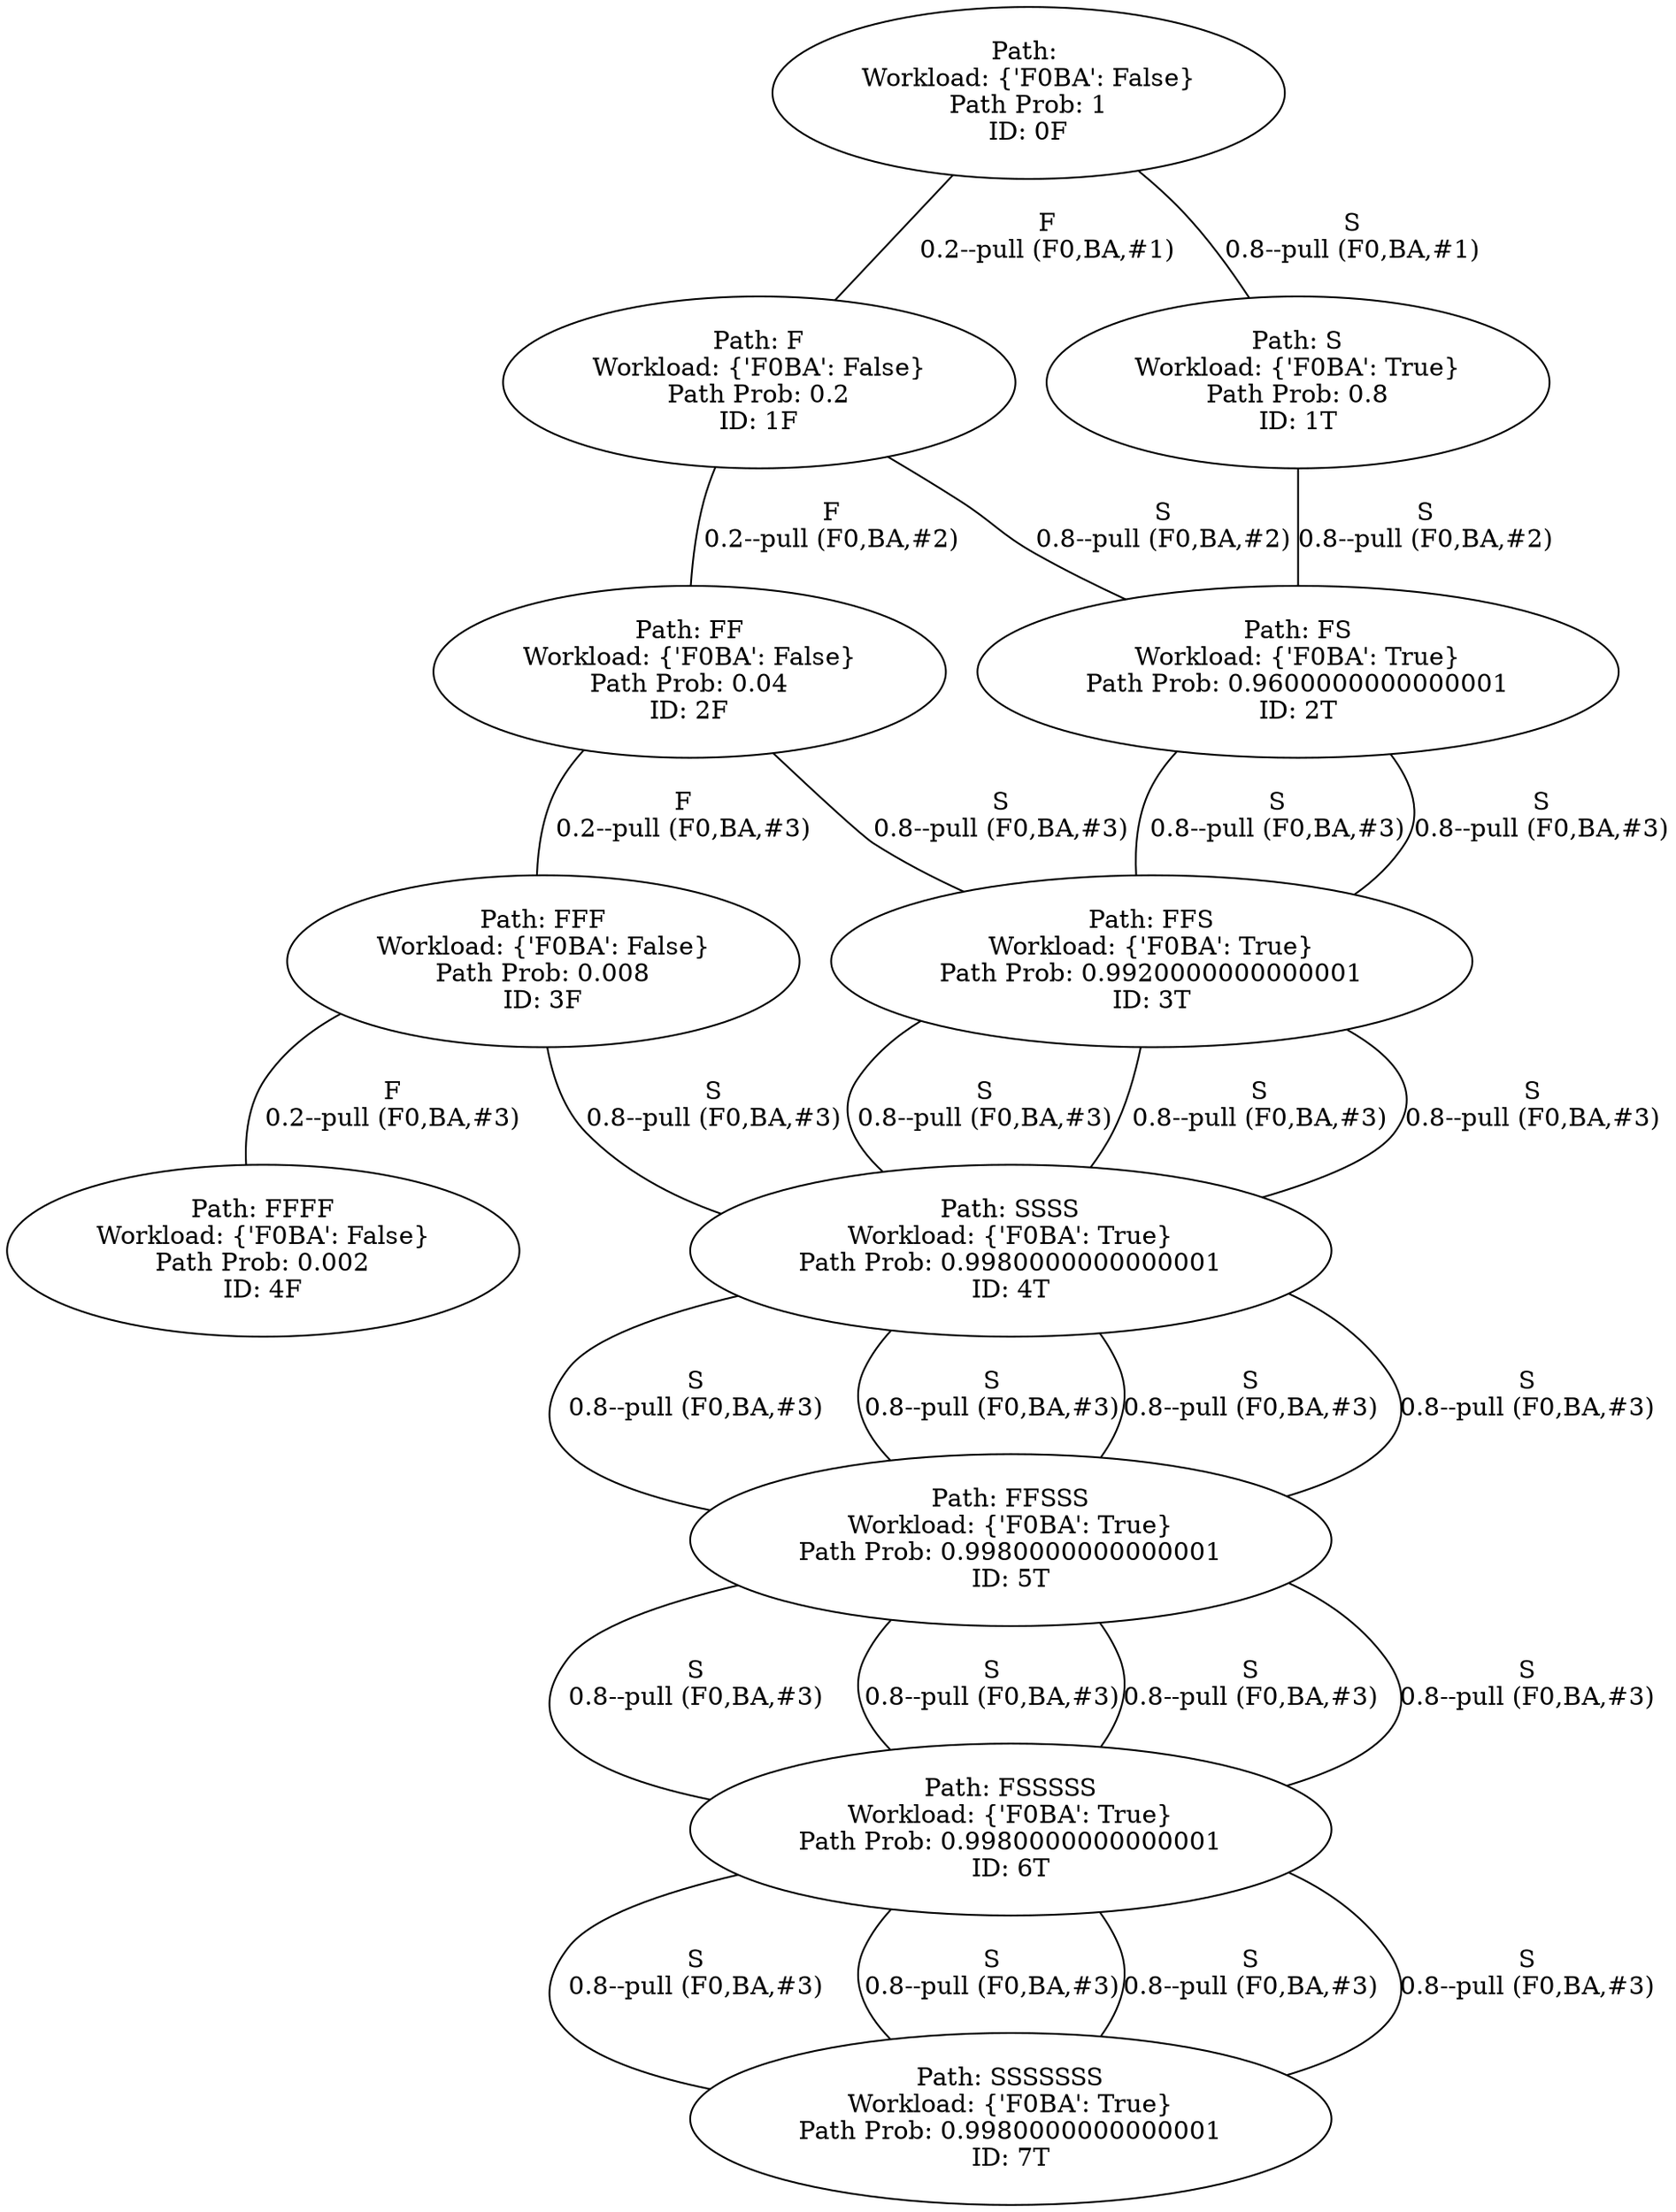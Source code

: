 graph "./Output/graph" {
	"" [label="Path: 
Workload: {'F0BA': False}
Path Prob: 1
ID: 0F"]
	"" [label="Path: 
Workload: {'F0BA': False}
Path Prob: 1
ID: 0F"]
	"" -- F [label="F
0.2--pull (F0,BA,#1)"]
	F [label="Path: F
Workload: {'F0BA': False}
Path Prob: 0.2
ID: 1F"]
	F [label="Path: F
Workload: {'F0BA': False}
Path Prob: 0.2
ID: 1F"]
	F -- FF [label="F
0.2--pull (F0,BA,#2)"]
	FF [label="Path: FF
Workload: {'F0BA': False}
Path Prob: 0.04
ID: 2F"]
	FF [label="Path: FF
Workload: {'F0BA': False}
Path Prob: 0.04
ID: 2F"]
	FF -- FFF [label="F
0.2--pull (F0,BA,#3)"]
	FFF [label="Path: FFF
Workload: {'F0BA': False}
Path Prob: 0.008
ID: 3F"]
	FFF [label="Path: FFF
Workload: {'F0BA': False}
Path Prob: 0.008
ID: 3F"]
	FFF -- FFFF [label="F
0.2--pull (F0,BA,#3)"]
	FFFF [label="Path: FFFF
Workload: {'F0BA': False}
Path Prob: 0.002
ID: 4F"]
	FFF [label="Path: FFF
Workload: {'F0BA': False}
Path Prob: 0.008
ID: 3F"]
	FFF -- SSSS [label="S
0.8--pull (F0,BA,#3)"]
	SSSS [label="Path: SSSS
Workload: {'F0BA': True}
Path Prob: 0.9980000000000001
ID: 4T"]
	SSSS [label="Path: SSSS
Workload: {'F0BA': True}
Path Prob: 0.9980000000000001
ID: 4T"]
	SSSS -- FFSSS [label="S
0.8--pull (F0,BA,#3)"]
	FFSSS [label="Path: FFSSS
Workload: {'F0BA': True}
Path Prob: 0.9980000000000001
ID: 5T"]
	FFSSS [label="Path: FFSSS
Workload: {'F0BA': True}
Path Prob: 0.9980000000000001
ID: 5T"]
	FFSSS -- FSSSSS [label="S
0.8--pull (F0,BA,#3)"]
	FSSSSS [label="Path: FSSSSS
Workload: {'F0BA': True}
Path Prob: 0.9980000000000001
ID: 6T"]
	FSSSSS [label="Path: FSSSSS
Workload: {'F0BA': True}
Path Prob: 0.9980000000000001
ID: 6T"]
	FSSSSS -- SSSSSSS [label="S
0.8--pull (F0,BA,#3)"]
	SSSSSSS [label="Path: SSSSSSS
Workload: {'F0BA': True}
Path Prob: 0.9980000000000001
ID: 7T"]
	FF [label="Path: FF
Workload: {'F0BA': False}
Path Prob: 0.04
ID: 2F"]
	FF -- FFS [label="S
0.8--pull (F0,BA,#3)"]
	FFS [label="Path: FFS
Workload: {'F0BA': True}
Path Prob: 0.9920000000000001
ID: 3T"]
	FFS [label="Path: FFS
Workload: {'F0BA': True}
Path Prob: 0.9920000000000001
ID: 3T"]
	FFS -- SSSS [label="S
0.8--pull (F0,BA,#3)"]
	SSSS [label="Path: SSSS
Workload: {'F0BA': True}
Path Prob: 0.9980000000000001
ID: 4T"]
	SSSS [label="Path: SSSS
Workload: {'F0BA': True}
Path Prob: 0.9980000000000001
ID: 4T"]
	SSSS -- FFSSS [label="S
0.8--pull (F0,BA,#3)"]
	FFSSS [label="Path: FFSSS
Workload: {'F0BA': True}
Path Prob: 0.9980000000000001
ID: 5T"]
	FFSSS [label="Path: FFSSS
Workload: {'F0BA': True}
Path Prob: 0.9980000000000001
ID: 5T"]
	FFSSS -- FSSSSS [label="S
0.8--pull (F0,BA,#3)"]
	FSSSSS [label="Path: FSSSSS
Workload: {'F0BA': True}
Path Prob: 0.9980000000000001
ID: 6T"]
	FSSSSS [label="Path: FSSSSS
Workload: {'F0BA': True}
Path Prob: 0.9980000000000001
ID: 6T"]
	FSSSSS -- SSSSSSS [label="S
0.8--pull (F0,BA,#3)"]
	SSSSSSS [label="Path: SSSSSSS
Workload: {'F0BA': True}
Path Prob: 0.9980000000000001
ID: 7T"]
	F [label="Path: F
Workload: {'F0BA': False}
Path Prob: 0.2
ID: 1F"]
	F -- FS [label="S
0.8--pull (F0,BA,#2)"]
	FS [label="Path: FS
Workload: {'F0BA': True}
Path Prob: 0.9600000000000001
ID: 2T"]
	FS [label="Path: FS
Workload: {'F0BA': True}
Path Prob: 0.9600000000000001
ID: 2T"]
	FS -- FFS [label="S
0.8--pull (F0,BA,#3)"]
	FFS [label="Path: FFS
Workload: {'F0BA': True}
Path Prob: 0.9920000000000001
ID: 3T"]
	FFS [label="Path: FFS
Workload: {'F0BA': True}
Path Prob: 0.9920000000000001
ID: 3T"]
	FFS -- SSSS [label="S
0.8--pull (F0,BA,#3)"]
	SSSS [label="Path: SSSS
Workload: {'F0BA': True}
Path Prob: 0.9980000000000001
ID: 4T"]
	SSSS [label="Path: SSSS
Workload: {'F0BA': True}
Path Prob: 0.9980000000000001
ID: 4T"]
	SSSS -- FFSSS [label="S
0.8--pull (F0,BA,#3)"]
	FFSSS [label="Path: FFSSS
Workload: {'F0BA': True}
Path Prob: 0.9980000000000001
ID: 5T"]
	FFSSS [label="Path: FFSSS
Workload: {'F0BA': True}
Path Prob: 0.9980000000000001
ID: 5T"]
	FFSSS -- FSSSSS [label="S
0.8--pull (F0,BA,#3)"]
	FSSSSS [label="Path: FSSSSS
Workload: {'F0BA': True}
Path Prob: 0.9980000000000001
ID: 6T"]
	FSSSSS [label="Path: FSSSSS
Workload: {'F0BA': True}
Path Prob: 0.9980000000000001
ID: 6T"]
	FSSSSS -- SSSSSSS [label="S
0.8--pull (F0,BA,#3)"]
	SSSSSSS [label="Path: SSSSSSS
Workload: {'F0BA': True}
Path Prob: 0.9980000000000001
ID: 7T"]
	"" [label="Path: 
Workload: {'F0BA': False}
Path Prob: 1
ID: 0F"]
	"" -- S [label="S
0.8--pull (F0,BA,#1)"]
	S [label="Path: S
Workload: {'F0BA': True}
Path Prob: 0.8
ID: 1T"]
	S [label="Path: S
Workload: {'F0BA': True}
Path Prob: 0.8
ID: 1T"]
	S -- FS [label="S
0.8--pull (F0,BA,#2)"]
	FS [label="Path: FS
Workload: {'F0BA': True}
Path Prob: 0.9600000000000001
ID: 2T"]
	FS [label="Path: FS
Workload: {'F0BA': True}
Path Prob: 0.9600000000000001
ID: 2T"]
	FS -- FFS [label="S
0.8--pull (F0,BA,#3)"]
	FFS [label="Path: FFS
Workload: {'F0BA': True}
Path Prob: 0.9920000000000001
ID: 3T"]
	FFS [label="Path: FFS
Workload: {'F0BA': True}
Path Prob: 0.9920000000000001
ID: 3T"]
	FFS -- SSSS [label="S
0.8--pull (F0,BA,#3)"]
	SSSS [label="Path: SSSS
Workload: {'F0BA': True}
Path Prob: 0.9980000000000001
ID: 4T"]
	SSSS [label="Path: SSSS
Workload: {'F0BA': True}
Path Prob: 0.9980000000000001
ID: 4T"]
	SSSS -- FFSSS [label="S
0.8--pull (F0,BA,#3)"]
	FFSSS [label="Path: FFSSS
Workload: {'F0BA': True}
Path Prob: 0.9980000000000001
ID: 5T"]
	FFSSS [label="Path: FFSSS
Workload: {'F0BA': True}
Path Prob: 0.9980000000000001
ID: 5T"]
	FFSSS -- FSSSSS [label="S
0.8--pull (F0,BA,#3)"]
	FSSSSS [label="Path: FSSSSS
Workload: {'F0BA': True}
Path Prob: 0.9980000000000001
ID: 6T"]
	FSSSSS [label="Path: FSSSSS
Workload: {'F0BA': True}
Path Prob: 0.9980000000000001
ID: 6T"]
	FSSSSS -- SSSSSSS [label="S
0.8--pull (F0,BA,#3)"]
	SSSSSSS [label="Path: SSSSSSS
Workload: {'F0BA': True}
Path Prob: 0.9980000000000001
ID: 7T"]
}
